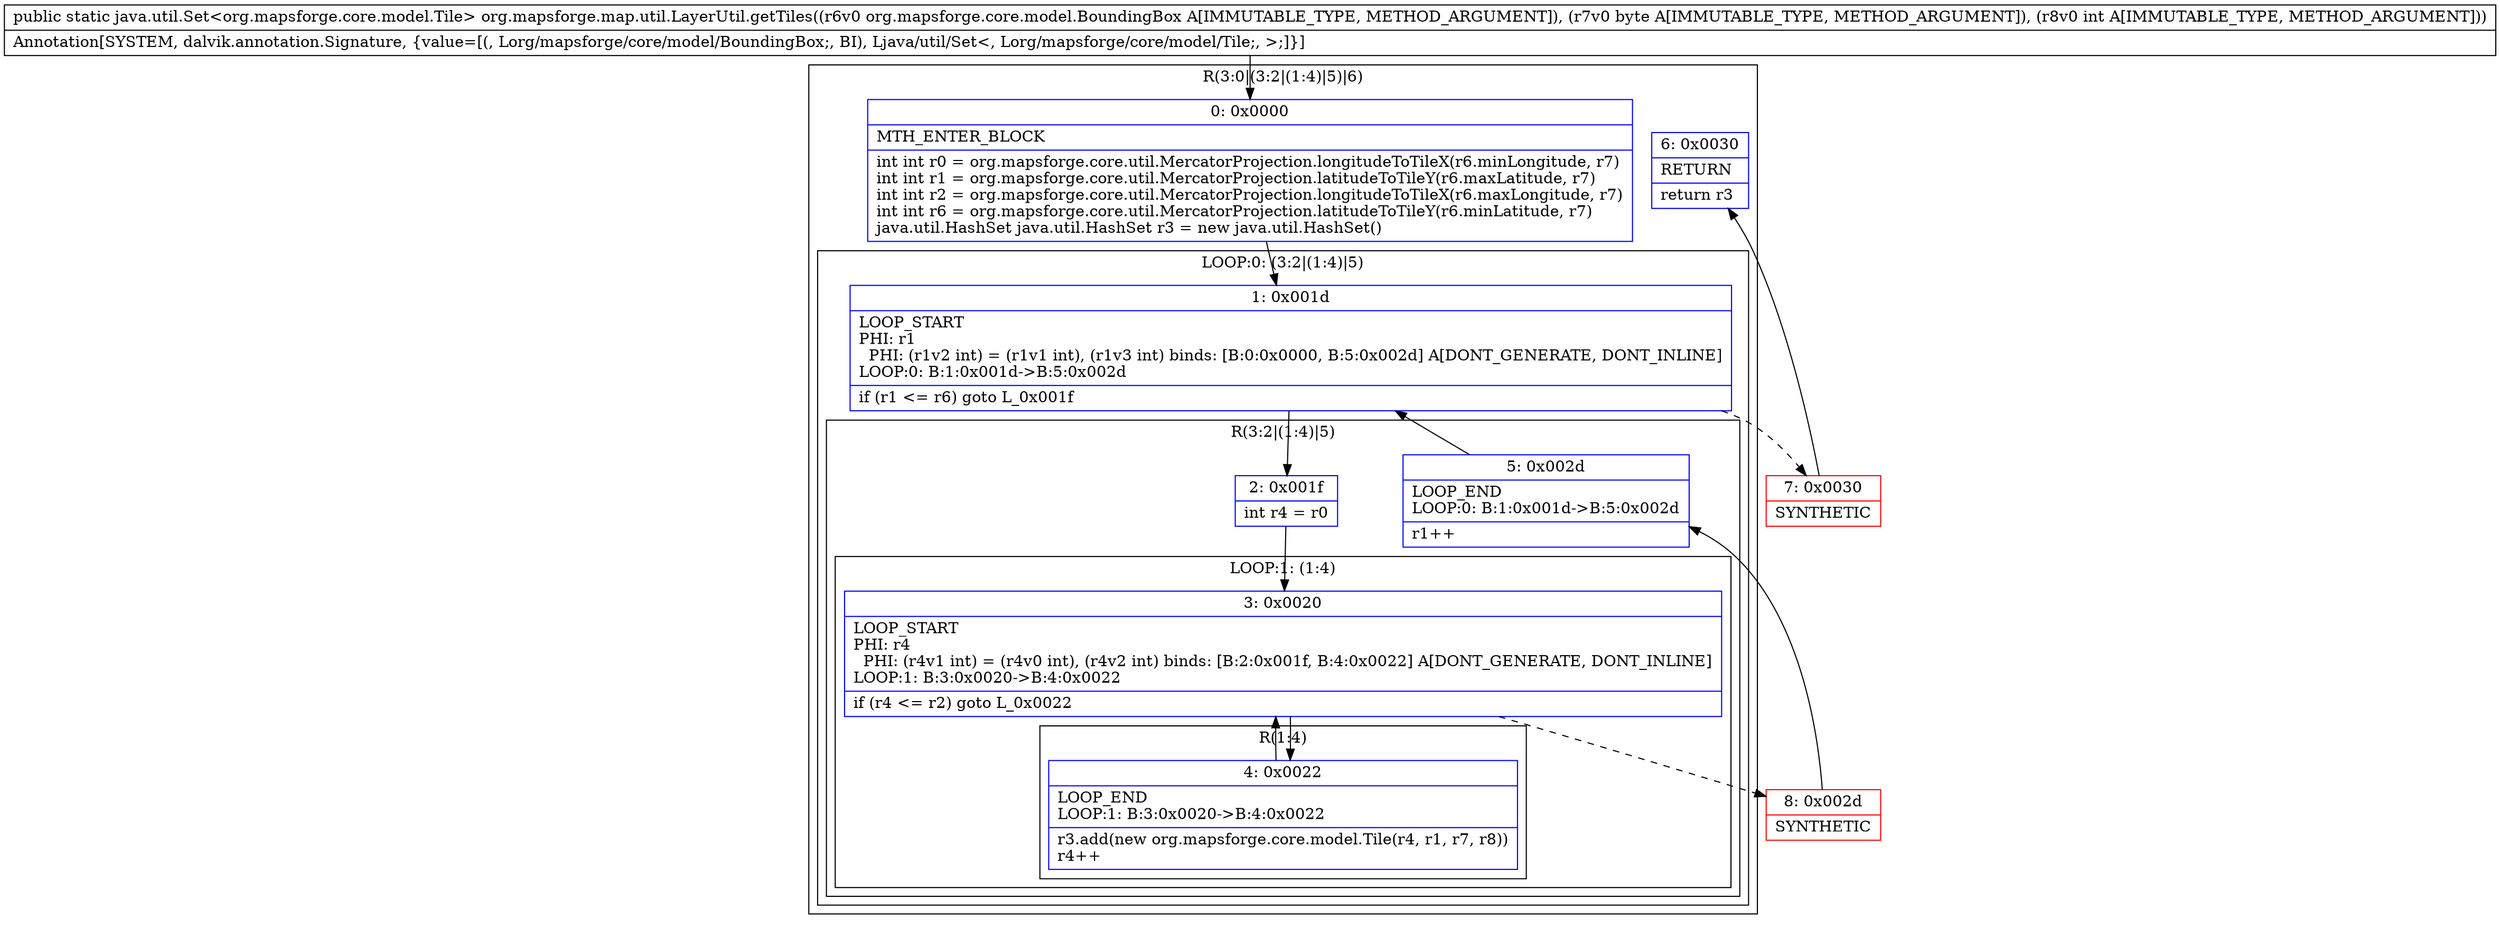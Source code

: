 digraph "CFG fororg.mapsforge.map.util.LayerUtil.getTiles(Lorg\/mapsforge\/core\/model\/BoundingBox;BI)Ljava\/util\/Set;" {
subgraph cluster_Region_66361923 {
label = "R(3:0|(3:2|(1:4)|5)|6)";
node [shape=record,color=blue];
Node_0 [shape=record,label="{0\:\ 0x0000|MTH_ENTER_BLOCK\l|int int r0 = org.mapsforge.core.util.MercatorProjection.longitudeToTileX(r6.minLongitude, r7)\lint int r1 = org.mapsforge.core.util.MercatorProjection.latitudeToTileY(r6.maxLatitude, r7)\lint int r2 = org.mapsforge.core.util.MercatorProjection.longitudeToTileX(r6.maxLongitude, r7)\lint int r6 = org.mapsforge.core.util.MercatorProjection.latitudeToTileY(r6.minLatitude, r7)\ljava.util.HashSet java.util.HashSet r3 = new java.util.HashSet()\l}"];
subgraph cluster_LoopRegion_1797971431 {
label = "LOOP:0: (3:2|(1:4)|5)";
node [shape=record,color=blue];
Node_1 [shape=record,label="{1\:\ 0x001d|LOOP_START\lPHI: r1 \l  PHI: (r1v2 int) = (r1v1 int), (r1v3 int) binds: [B:0:0x0000, B:5:0x002d] A[DONT_GENERATE, DONT_INLINE]\lLOOP:0: B:1:0x001d\-\>B:5:0x002d\l|if (r1 \<= r6) goto L_0x001f\l}"];
subgraph cluster_Region_973434340 {
label = "R(3:2|(1:4)|5)";
node [shape=record,color=blue];
Node_2 [shape=record,label="{2\:\ 0x001f|int r4 = r0\l}"];
subgraph cluster_LoopRegion_824177947 {
label = "LOOP:1: (1:4)";
node [shape=record,color=blue];
Node_3 [shape=record,label="{3\:\ 0x0020|LOOP_START\lPHI: r4 \l  PHI: (r4v1 int) = (r4v0 int), (r4v2 int) binds: [B:2:0x001f, B:4:0x0022] A[DONT_GENERATE, DONT_INLINE]\lLOOP:1: B:3:0x0020\-\>B:4:0x0022\l|if (r4 \<= r2) goto L_0x0022\l}"];
subgraph cluster_Region_1286304835 {
label = "R(1:4)";
node [shape=record,color=blue];
Node_4 [shape=record,label="{4\:\ 0x0022|LOOP_END\lLOOP:1: B:3:0x0020\-\>B:4:0x0022\l|r3.add(new org.mapsforge.core.model.Tile(r4, r1, r7, r8))\lr4++\l}"];
}
}
Node_5 [shape=record,label="{5\:\ 0x002d|LOOP_END\lLOOP:0: B:1:0x001d\-\>B:5:0x002d\l|r1++\l}"];
}
}
Node_6 [shape=record,label="{6\:\ 0x0030|RETURN\l|return r3\l}"];
}
Node_7 [shape=record,color=red,label="{7\:\ 0x0030|SYNTHETIC\l}"];
Node_8 [shape=record,color=red,label="{8\:\ 0x002d|SYNTHETIC\l}"];
MethodNode[shape=record,label="{public static java.util.Set\<org.mapsforge.core.model.Tile\> org.mapsforge.map.util.LayerUtil.getTiles((r6v0 org.mapsforge.core.model.BoundingBox A[IMMUTABLE_TYPE, METHOD_ARGUMENT]), (r7v0 byte A[IMMUTABLE_TYPE, METHOD_ARGUMENT]), (r8v0 int A[IMMUTABLE_TYPE, METHOD_ARGUMENT]))  | Annotation[SYSTEM, dalvik.annotation.Signature, \{value=[(, Lorg\/mapsforge\/core\/model\/BoundingBox;, BI), Ljava\/util\/Set\<, Lorg\/mapsforge\/core\/model\/Tile;, \>;]\}]\l}"];
MethodNode -> Node_0;
Node_0 -> Node_1;
Node_1 -> Node_2;
Node_1 -> Node_7[style=dashed];
Node_2 -> Node_3;
Node_3 -> Node_4;
Node_3 -> Node_8[style=dashed];
Node_4 -> Node_3;
Node_5 -> Node_1;
Node_7 -> Node_6;
Node_8 -> Node_5;
}

